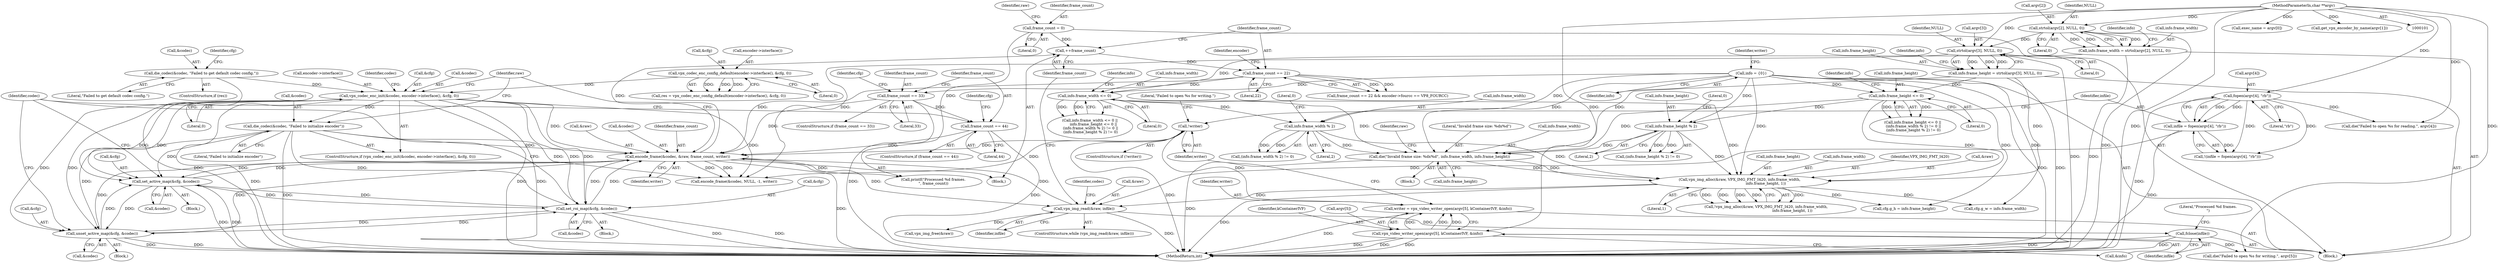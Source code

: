 digraph "1_Android_5a9753fca56f0eeb9f61e342b2fccffc364f9426_7@API" {
"1000440" [label="(Call,fclose(infile))"];
"1000379" [label="(Call,vpx_img_read(&raw, infile))"];
"1000424" [label="(Call,encode_frame(&codec, &raw, frame_count, writer))"];
"1000374" [label="(Call,die_codec(&codec, \"Failed to initialize encoder\"))"];
"1000367" [label="(Call,vpx_codec_enc_init(&codec, encoder->interface(), &cfg, 0))"];
"1000271" [label="(Call,die_codec(&codec, \"Failed to get default codec config.\"))"];
"1000264" [label="(Call,vpx_codec_enc_config_default(encoder->interface(), &cfg, 0))"];
"1000408" [label="(Call,set_active_map(&cfg, &codec))"];
"1000397" [label="(Call,set_roi_map(&cfg, &codec))"];
"1000419" [label="(Call,unset_active_map(&cfg, &codec))"];
"1000404" [label="(Call,frame_count == 33)"];
"1000388" [label="(Call,frame_count == 22)"];
"1000384" [label="(Call,++frame_count)"];
"1000116" [label="(Call,frame_count = 0)"];
"1000415" [label="(Call,frame_count == 44)"];
"1000345" [label="(Call,!writer)"];
"1000335" [label="(Call,writer = vpx_video_writer_open(argv[5], kContainerIVF, &info))"];
"1000337" [label="(Call,vpx_video_writer_open(argv[5], kContainerIVF, &info))"];
"1000103" [label="(MethodParameterIn,char **argv)"];
"1000244" [label="(Call,vpx_img_alloc(&raw, VPX_IMG_FMT_I420, info.frame_width,\n                                             info.frame_height, 1))"];
"1000234" [label="(Call,die(\"Invalid frame size: %dx%d\", info.frame_width, info.frame_height))"];
"1000207" [label="(Call,info.frame_width <= 0)"];
"1000171" [label="(Call,info.frame_width = strtol(argv[2], NULL, 0))"];
"1000175" [label="(Call,strtol(argv[2], NULL, 0))"];
"1000124" [label="(Call,info = {0})"];
"1000220" [label="(Call,info.frame_width % 2)"];
"1000181" [label="(Call,info.frame_height = strtol(argv[3], NULL, 0))"];
"1000185" [label="(Call,strtol(argv[3], NULL, 0))"];
"1000227" [label="(Call,info.frame_height % 2)"];
"1000213" [label="(Call,info.frame_height <= 0)"];
"1000354" [label="(Call,infile = fopen(argv[4], \"rb\"))"];
"1000356" [label="(Call,fopen(argv[4], \"rb\"))"];
"1000396" [label="(Block,)"];
"1000404" [label="(Call,frame_count == 33)"];
"1000381" [label="(Identifier,raw)"];
"1000244" [label="(Call,vpx_img_alloc(&raw, VPX_IMG_FMT_I420, info.frame_width,\n                                             info.frame_height, 1))"];
"1000175" [label="(Call,strtol(argv[2], NULL, 0))"];
"1000354" [label="(Call,infile = fopen(argv[4], \"rb\"))"];
"1000246" [label="(Identifier,raw)"];
"1000228" [label="(Call,info.frame_height)"];
"1000180" [label="(Literal,0)"];
"1000272" [label="(Call,&codec)"];
"1000409" [label="(Call,&cfg)"];
"1000142" [label="(Call,exec_name = argv[0])"];
"1000282" [label="(Call,cfg.g_h = info.frame_height)"];
"1000103" [label="(MethodParameterIn,char **argv)"];
"1000235" [label="(Literal,\"Invalid frame size: %dx%d\")"];
"1000155" [label="(Call,get_vpx_encoder_by_name(argv[1]))"];
"1000251" [label="(Call,info.frame_height)"];
"1000266" [label="(Call,&cfg)"];
"1000422" [label="(Call,&codec)"];
"1000411" [label="(Call,&codec)"];
"1000239" [label="(Call,info.frame_height)"];
"1000370" [label="(Call,encoder->interface())"];
"1000378" [label="(ControlStructure,while (vpx_img_read(&raw, infile)))"];
"1000342" [label="(Call,&info)"];
"1000104" [label="(Block,)"];
"1000189" [label="(Identifier,NULL)"];
"1000427" [label="(Call,&raw)"];
"1000345" [label="(Call,!writer)"];
"1000212" [label="(Call,info.frame_height <= 0 ||\n (info.frame_width % 2) != 0 ||\n (info.frame_height % 2) != 0)"];
"1000236" [label="(Call,info.frame_width)"];
"1000393" [label="(Identifier,encoder)"];
"1000217" [label="(Literal,0)"];
"1000277" [label="(Identifier,cfg)"];
"1000335" [label="(Call,writer = vpx_video_writer_open(argv[5], kContainerIVF, &info))"];
"1000121" [label="(Identifier,raw)"];
"1000181" [label="(Call,info.frame_height = strtol(argv[3], NULL, 0))"];
"1000213" [label="(Call,info.frame_height <= 0)"];
"1000385" [label="(Identifier,frame_count)"];
"1000182" [label="(Call,info.frame_height)"];
"1000194" [label="(Identifier,info)"];
"1000400" [label="(Call,&codec)"];
"1000424" [label="(Call,encode_frame(&codec, &raw, frame_count, writer))"];
"1000226" [label="(Call,(info.frame_height % 2) != 0)"];
"1000344" [label="(ControlStructure,if (!writer))"];
"1000445" [label="(Call,vpx_img_free(&raw))"];
"1000183" [label="(Identifier,info)"];
"1000417" [label="(Literal,44)"];
"1000408" [label="(Call,set_active_map(&cfg, &codec))"];
"1000265" [label="(Call,encoder->interface())"];
"1000118" [label="(Literal,0)"];
"1000405" [label="(Identifier,frame_count)"];
"1000375" [label="(Call,&codec)"];
"1000346" [label="(Identifier,writer)"];
"1000176" [label="(Call,argv[2])"];
"1000233" [label="(Block,)"];
"1000219" [label="(Call,(info.frame_width % 2) != 0)"];
"1000232" [label="(Literal,0)"];
"1000275" [label="(Call,cfg.g_w = info.frame_width)"];
"1000185" [label="(Call,strtol(argv[3], NULL, 0))"];
"1000415" [label="(Call,frame_count == 44)"];
"1000222" [label="(Identifier,info)"];
"1000442" [label="(Call,printf(\"Processed %d frames.\n\", frame_count))"];
"1000274" [label="(Literal,\"Failed to get default codec config.\")"];
"1000366" [label="(ControlStructure,if (vpx_codec_enc_init(&codec, encoder->interface(), &cfg, 0)))"];
"1000376" [label="(Identifier,codec)"];
"1000220" [label="(Call,info.frame_width % 2)"];
"1000431" [label="(Call,encode_frame(&codec, NULL, -1, writer))"];
"1000128" [label="(Identifier,writer)"];
"1000207" [label="(Call,info.frame_width <= 0)"];
"1000341" [label="(Identifier,kContainerIVF)"];
"1000116" [label="(Call,frame_count = 0)"];
"1000214" [label="(Call,info.frame_height)"];
"1000430" [label="(Identifier,writer)"];
"1000269" [label="(ControlStructure,if (res))"];
"1000234" [label="(Call,die(\"Invalid frame size: %dx%d\", info.frame_width, info.frame_height))"];
"1000171" [label="(Call,info.frame_width = strtol(argv[2], NULL, 0))"];
"1000460" [label="(MethodReturn,int)"];
"1000416" [label="(Identifier,frame_count)"];
"1000262" [label="(Call,res = vpx_codec_enc_config_default(encoder->interface(), &cfg, 0))"];
"1000426" [label="(Identifier,codec)"];
"1000337" [label="(Call,vpx_video_writer_open(argv[5], kContainerIVF, &info))"];
"1000336" [label="(Identifier,writer)"];
"1000373" [label="(Literal,0)"];
"1000117" [label="(Identifier,frame_count)"];
"1000268" [label="(Literal,0)"];
"1000353" [label="(Call,!(infile = fopen(argv[4], \"rb\")))"];
"1000443" [label="(Literal,\"Processed %d frames.\n\")"];
"1000387" [label="(Call,frame_count == 22 && encoder->fourcc == VP8_FOURCC)"];
"1000374" [label="(Call,die_codec(&codec, \"Failed to initialize encoder\"))"];
"1000421" [label="(Identifier,cfg)"];
"1000206" [label="(Call,info.frame_width <= 0 ||\n      info.frame_height <= 0 ||\n (info.frame_width % 2) != 0 ||\n (info.frame_height % 2) != 0)"];
"1000254" [label="(Literal,1)"];
"1000397" [label="(Call,set_roi_map(&cfg, &codec))"];
"1000347" [label="(Call,die(\"Failed to open %s for writing.\", argv[5]))"];
"1000383" [label="(Block,)"];
"1000356" [label="(Call,fopen(argv[4], \"rb\"))"];
"1000357" [label="(Call,argv[4])"];
"1000382" [label="(Identifier,infile)"];
"1000211" [label="(Literal,0)"];
"1000425" [label="(Call,&codec)"];
"1000407" [label="(Block,)"];
"1000371" [label="(Call,&cfg)"];
"1000367" [label="(Call,vpx_codec_enc_init(&codec, encoder->interface(), &cfg, 0))"];
"1000414" [label="(ControlStructure,if (frame_count == 44))"];
"1000433" [label="(Identifier,codec)"];
"1000225" [label="(Literal,0)"];
"1000231" [label="(Literal,2)"];
"1000248" [label="(Call,info.frame_width)"];
"1000360" [label="(Literal,\"rb\")"];
"1000390" [label="(Literal,22)"];
"1000403" [label="(ControlStructure,if (frame_count == 33))"];
"1000380" [label="(Call,&raw)"];
"1000338" [label="(Call,argv[5])"];
"1000243" [label="(Call,!vpx_img_alloc(&raw, VPX_IMG_FMT_I420, info.frame_width,\n                                             info.frame_height, 1))"];
"1000361" [label="(Call,die(\"Failed to open %s for reading.\", argv[4]))"];
"1000190" [label="(Literal,0)"];
"1000124" [label="(Call,info = {0})"];
"1000384" [label="(Call,++frame_count)"];
"1000348" [label="(Literal,\"Failed to open %s for writing.\")"];
"1000227" [label="(Call,info.frame_height % 2)"];
"1000186" [label="(Call,argv[3])"];
"1000172" [label="(Call,info.frame_width)"];
"1000440" [label="(Call,fclose(infile))"];
"1000355" [label="(Identifier,infile)"];
"1000377" [label="(Literal,\"Failed to initialize encoder\")"];
"1000406" [label="(Literal,33)"];
"1000221" [label="(Call,info.frame_width)"];
"1000429" [label="(Identifier,frame_count)"];
"1000271" [label="(Call,die_codec(&codec, \"Failed to get default codec config.\"))"];
"1000398" [label="(Call,&cfg)"];
"1000125" [label="(Identifier,info)"];
"1000420" [label="(Call,&cfg)"];
"1000247" [label="(Identifier,VPX_IMG_FMT_I420)"];
"1000419" [label="(Call,unset_active_map(&cfg, &codec))"];
"1000224" [label="(Literal,2)"];
"1000264" [label="(Call,vpx_codec_enc_config_default(encoder->interface(), &cfg, 0))"];
"1000388" [label="(Call,frame_count == 22)"];
"1000410" [label="(Identifier,cfg)"];
"1000389" [label="(Identifier,frame_count)"];
"1000245" [label="(Call,&raw)"];
"1000208" [label="(Call,info.frame_width)"];
"1000179" [label="(Identifier,NULL)"];
"1000379" [label="(Call,vpx_img_read(&raw, infile))"];
"1000418" [label="(Block,)"];
"1000368" [label="(Call,&codec)"];
"1000441" [label="(Identifier,infile)"];
"1000215" [label="(Identifier,info)"];
"1000440" -> "1000104"  [label="AST: "];
"1000440" -> "1000441"  [label="CFG: "];
"1000441" -> "1000440"  [label="AST: "];
"1000443" -> "1000440"  [label="CFG: "];
"1000440" -> "1000460"  [label="DDG: "];
"1000440" -> "1000460"  [label="DDG: "];
"1000379" -> "1000440"  [label="DDG: "];
"1000379" -> "1000378"  [label="AST: "];
"1000379" -> "1000382"  [label="CFG: "];
"1000380" -> "1000379"  [label="AST: "];
"1000382" -> "1000379"  [label="AST: "];
"1000385" -> "1000379"  [label="CFG: "];
"1000433" -> "1000379"  [label="CFG: "];
"1000379" -> "1000460"  [label="DDG: "];
"1000424" -> "1000379"  [label="DDG: "];
"1000244" -> "1000379"  [label="DDG: "];
"1000354" -> "1000379"  [label="DDG: "];
"1000379" -> "1000424"  [label="DDG: "];
"1000379" -> "1000445"  [label="DDG: "];
"1000424" -> "1000383"  [label="AST: "];
"1000424" -> "1000430"  [label="CFG: "];
"1000425" -> "1000424"  [label="AST: "];
"1000427" -> "1000424"  [label="AST: "];
"1000429" -> "1000424"  [label="AST: "];
"1000430" -> "1000424"  [label="AST: "];
"1000381" -> "1000424"  [label="CFG: "];
"1000424" -> "1000460"  [label="DDG: "];
"1000424" -> "1000384"  [label="DDG: "];
"1000424" -> "1000397"  [label="DDG: "];
"1000424" -> "1000408"  [label="DDG: "];
"1000424" -> "1000419"  [label="DDG: "];
"1000374" -> "1000424"  [label="DDG: "];
"1000408" -> "1000424"  [label="DDG: "];
"1000367" -> "1000424"  [label="DDG: "];
"1000419" -> "1000424"  [label="DDG: "];
"1000397" -> "1000424"  [label="DDG: "];
"1000404" -> "1000424"  [label="DDG: "];
"1000388" -> "1000424"  [label="DDG: "];
"1000415" -> "1000424"  [label="DDG: "];
"1000345" -> "1000424"  [label="DDG: "];
"1000424" -> "1000431"  [label="DDG: "];
"1000424" -> "1000431"  [label="DDG: "];
"1000424" -> "1000442"  [label="DDG: "];
"1000374" -> "1000366"  [label="AST: "];
"1000374" -> "1000377"  [label="CFG: "];
"1000375" -> "1000374"  [label="AST: "];
"1000377" -> "1000374"  [label="AST: "];
"1000381" -> "1000374"  [label="CFG: "];
"1000374" -> "1000460"  [label="DDG: "];
"1000367" -> "1000374"  [label="DDG: "];
"1000374" -> "1000397"  [label="DDG: "];
"1000374" -> "1000408"  [label="DDG: "];
"1000374" -> "1000419"  [label="DDG: "];
"1000374" -> "1000431"  [label="DDG: "];
"1000367" -> "1000366"  [label="AST: "];
"1000367" -> "1000373"  [label="CFG: "];
"1000368" -> "1000367"  [label="AST: "];
"1000370" -> "1000367"  [label="AST: "];
"1000371" -> "1000367"  [label="AST: "];
"1000373" -> "1000367"  [label="AST: "];
"1000376" -> "1000367"  [label="CFG: "];
"1000381" -> "1000367"  [label="CFG: "];
"1000367" -> "1000460"  [label="DDG: "];
"1000367" -> "1000460"  [label="DDG: "];
"1000367" -> "1000460"  [label="DDG: "];
"1000271" -> "1000367"  [label="DDG: "];
"1000264" -> "1000367"  [label="DDG: "];
"1000367" -> "1000397"  [label="DDG: "];
"1000367" -> "1000397"  [label="DDG: "];
"1000367" -> "1000408"  [label="DDG: "];
"1000367" -> "1000408"  [label="DDG: "];
"1000367" -> "1000419"  [label="DDG: "];
"1000367" -> "1000419"  [label="DDG: "];
"1000367" -> "1000431"  [label="DDG: "];
"1000271" -> "1000269"  [label="AST: "];
"1000271" -> "1000274"  [label="CFG: "];
"1000272" -> "1000271"  [label="AST: "];
"1000274" -> "1000271"  [label="AST: "];
"1000277" -> "1000271"  [label="CFG: "];
"1000271" -> "1000460"  [label="DDG: "];
"1000264" -> "1000262"  [label="AST: "];
"1000264" -> "1000268"  [label="CFG: "];
"1000265" -> "1000264"  [label="AST: "];
"1000266" -> "1000264"  [label="AST: "];
"1000268" -> "1000264"  [label="AST: "];
"1000262" -> "1000264"  [label="CFG: "];
"1000264" -> "1000262"  [label="DDG: "];
"1000264" -> "1000262"  [label="DDG: "];
"1000264" -> "1000262"  [label="DDG: "];
"1000408" -> "1000407"  [label="AST: "];
"1000408" -> "1000411"  [label="CFG: "];
"1000409" -> "1000408"  [label="AST: "];
"1000411" -> "1000408"  [label="AST: "];
"1000426" -> "1000408"  [label="CFG: "];
"1000408" -> "1000460"  [label="DDG: "];
"1000408" -> "1000460"  [label="DDG: "];
"1000408" -> "1000397"  [label="DDG: "];
"1000397" -> "1000408"  [label="DDG: "];
"1000419" -> "1000408"  [label="DDG: "];
"1000408" -> "1000419"  [label="DDG: "];
"1000397" -> "1000396"  [label="AST: "];
"1000397" -> "1000400"  [label="CFG: "];
"1000398" -> "1000397"  [label="AST: "];
"1000400" -> "1000397"  [label="AST: "];
"1000426" -> "1000397"  [label="CFG: "];
"1000397" -> "1000460"  [label="DDG: "];
"1000397" -> "1000460"  [label="DDG: "];
"1000419" -> "1000397"  [label="DDG: "];
"1000397" -> "1000419"  [label="DDG: "];
"1000419" -> "1000418"  [label="AST: "];
"1000419" -> "1000422"  [label="CFG: "];
"1000420" -> "1000419"  [label="AST: "];
"1000422" -> "1000419"  [label="AST: "];
"1000426" -> "1000419"  [label="CFG: "];
"1000419" -> "1000460"  [label="DDG: "];
"1000419" -> "1000460"  [label="DDG: "];
"1000404" -> "1000403"  [label="AST: "];
"1000404" -> "1000406"  [label="CFG: "];
"1000405" -> "1000404"  [label="AST: "];
"1000406" -> "1000404"  [label="AST: "];
"1000410" -> "1000404"  [label="CFG: "];
"1000416" -> "1000404"  [label="CFG: "];
"1000404" -> "1000460"  [label="DDG: "];
"1000388" -> "1000404"  [label="DDG: "];
"1000404" -> "1000415"  [label="DDG: "];
"1000388" -> "1000387"  [label="AST: "];
"1000388" -> "1000390"  [label="CFG: "];
"1000389" -> "1000388"  [label="AST: "];
"1000390" -> "1000388"  [label="AST: "];
"1000393" -> "1000388"  [label="CFG: "];
"1000387" -> "1000388"  [label="CFG: "];
"1000388" -> "1000387"  [label="DDG: "];
"1000388" -> "1000387"  [label="DDG: "];
"1000384" -> "1000388"  [label="DDG: "];
"1000384" -> "1000383"  [label="AST: "];
"1000384" -> "1000385"  [label="CFG: "];
"1000385" -> "1000384"  [label="AST: "];
"1000389" -> "1000384"  [label="CFG: "];
"1000116" -> "1000384"  [label="DDG: "];
"1000116" -> "1000104"  [label="AST: "];
"1000116" -> "1000118"  [label="CFG: "];
"1000117" -> "1000116"  [label="AST: "];
"1000118" -> "1000116"  [label="AST: "];
"1000121" -> "1000116"  [label="CFG: "];
"1000116" -> "1000442"  [label="DDG: "];
"1000415" -> "1000414"  [label="AST: "];
"1000415" -> "1000417"  [label="CFG: "];
"1000416" -> "1000415"  [label="AST: "];
"1000417" -> "1000415"  [label="AST: "];
"1000421" -> "1000415"  [label="CFG: "];
"1000426" -> "1000415"  [label="CFG: "];
"1000415" -> "1000460"  [label="DDG: "];
"1000345" -> "1000344"  [label="AST: "];
"1000345" -> "1000346"  [label="CFG: "];
"1000346" -> "1000345"  [label="AST: "];
"1000348" -> "1000345"  [label="CFG: "];
"1000355" -> "1000345"  [label="CFG: "];
"1000345" -> "1000460"  [label="DDG: "];
"1000335" -> "1000345"  [label="DDG: "];
"1000345" -> "1000431"  [label="DDG: "];
"1000335" -> "1000104"  [label="AST: "];
"1000335" -> "1000337"  [label="CFG: "];
"1000336" -> "1000335"  [label="AST: "];
"1000337" -> "1000335"  [label="AST: "];
"1000346" -> "1000335"  [label="CFG: "];
"1000335" -> "1000460"  [label="DDG: "];
"1000337" -> "1000335"  [label="DDG: "];
"1000337" -> "1000335"  [label="DDG: "];
"1000337" -> "1000335"  [label="DDG: "];
"1000337" -> "1000342"  [label="CFG: "];
"1000338" -> "1000337"  [label="AST: "];
"1000341" -> "1000337"  [label="AST: "];
"1000342" -> "1000337"  [label="AST: "];
"1000337" -> "1000460"  [label="DDG: "];
"1000337" -> "1000460"  [label="DDG: "];
"1000337" -> "1000460"  [label="DDG: "];
"1000103" -> "1000337"  [label="DDG: "];
"1000337" -> "1000347"  [label="DDG: "];
"1000103" -> "1000101"  [label="AST: "];
"1000103" -> "1000460"  [label="DDG: "];
"1000103" -> "1000142"  [label="DDG: "];
"1000103" -> "1000155"  [label="DDG: "];
"1000103" -> "1000175"  [label="DDG: "];
"1000103" -> "1000185"  [label="DDG: "];
"1000103" -> "1000347"  [label="DDG: "];
"1000103" -> "1000356"  [label="DDG: "];
"1000103" -> "1000361"  [label="DDG: "];
"1000244" -> "1000243"  [label="AST: "];
"1000244" -> "1000254"  [label="CFG: "];
"1000245" -> "1000244"  [label="AST: "];
"1000247" -> "1000244"  [label="AST: "];
"1000248" -> "1000244"  [label="AST: "];
"1000251" -> "1000244"  [label="AST: "];
"1000254" -> "1000244"  [label="AST: "];
"1000243" -> "1000244"  [label="CFG: "];
"1000244" -> "1000460"  [label="DDG: "];
"1000244" -> "1000243"  [label="DDG: "];
"1000244" -> "1000243"  [label="DDG: "];
"1000244" -> "1000243"  [label="DDG: "];
"1000244" -> "1000243"  [label="DDG: "];
"1000244" -> "1000243"  [label="DDG: "];
"1000234" -> "1000244"  [label="DDG: "];
"1000234" -> "1000244"  [label="DDG: "];
"1000207" -> "1000244"  [label="DDG: "];
"1000220" -> "1000244"  [label="DDG: "];
"1000124" -> "1000244"  [label="DDG: "];
"1000181" -> "1000244"  [label="DDG: "];
"1000227" -> "1000244"  [label="DDG: "];
"1000213" -> "1000244"  [label="DDG: "];
"1000244" -> "1000275"  [label="DDG: "];
"1000244" -> "1000282"  [label="DDG: "];
"1000234" -> "1000233"  [label="AST: "];
"1000234" -> "1000239"  [label="CFG: "];
"1000235" -> "1000234"  [label="AST: "];
"1000236" -> "1000234"  [label="AST: "];
"1000239" -> "1000234"  [label="AST: "];
"1000246" -> "1000234"  [label="CFG: "];
"1000234" -> "1000460"  [label="DDG: "];
"1000207" -> "1000234"  [label="DDG: "];
"1000220" -> "1000234"  [label="DDG: "];
"1000124" -> "1000234"  [label="DDG: "];
"1000181" -> "1000234"  [label="DDG: "];
"1000227" -> "1000234"  [label="DDG: "];
"1000213" -> "1000234"  [label="DDG: "];
"1000207" -> "1000206"  [label="AST: "];
"1000207" -> "1000211"  [label="CFG: "];
"1000208" -> "1000207"  [label="AST: "];
"1000211" -> "1000207"  [label="AST: "];
"1000215" -> "1000207"  [label="CFG: "];
"1000206" -> "1000207"  [label="CFG: "];
"1000207" -> "1000206"  [label="DDG: "];
"1000207" -> "1000206"  [label="DDG: "];
"1000171" -> "1000207"  [label="DDG: "];
"1000124" -> "1000207"  [label="DDG: "];
"1000207" -> "1000220"  [label="DDG: "];
"1000171" -> "1000104"  [label="AST: "];
"1000171" -> "1000175"  [label="CFG: "];
"1000172" -> "1000171"  [label="AST: "];
"1000175" -> "1000171"  [label="AST: "];
"1000183" -> "1000171"  [label="CFG: "];
"1000171" -> "1000460"  [label="DDG: "];
"1000175" -> "1000171"  [label="DDG: "];
"1000175" -> "1000171"  [label="DDG: "];
"1000175" -> "1000171"  [label="DDG: "];
"1000175" -> "1000180"  [label="CFG: "];
"1000176" -> "1000175"  [label="AST: "];
"1000179" -> "1000175"  [label="AST: "];
"1000180" -> "1000175"  [label="AST: "];
"1000175" -> "1000460"  [label="DDG: "];
"1000175" -> "1000185"  [label="DDG: "];
"1000124" -> "1000104"  [label="AST: "];
"1000124" -> "1000125"  [label="CFG: "];
"1000125" -> "1000124"  [label="AST: "];
"1000128" -> "1000124"  [label="CFG: "];
"1000124" -> "1000460"  [label="DDG: "];
"1000124" -> "1000213"  [label="DDG: "];
"1000124" -> "1000220"  [label="DDG: "];
"1000124" -> "1000227"  [label="DDG: "];
"1000124" -> "1000275"  [label="DDG: "];
"1000124" -> "1000282"  [label="DDG: "];
"1000220" -> "1000219"  [label="AST: "];
"1000220" -> "1000224"  [label="CFG: "];
"1000221" -> "1000220"  [label="AST: "];
"1000224" -> "1000220"  [label="AST: "];
"1000225" -> "1000220"  [label="CFG: "];
"1000220" -> "1000219"  [label="DDG: "];
"1000220" -> "1000219"  [label="DDG: "];
"1000181" -> "1000104"  [label="AST: "];
"1000181" -> "1000185"  [label="CFG: "];
"1000182" -> "1000181"  [label="AST: "];
"1000185" -> "1000181"  [label="AST: "];
"1000194" -> "1000181"  [label="CFG: "];
"1000181" -> "1000460"  [label="DDG: "];
"1000185" -> "1000181"  [label="DDG: "];
"1000185" -> "1000181"  [label="DDG: "];
"1000185" -> "1000181"  [label="DDG: "];
"1000181" -> "1000213"  [label="DDG: "];
"1000185" -> "1000190"  [label="CFG: "];
"1000186" -> "1000185"  [label="AST: "];
"1000189" -> "1000185"  [label="AST: "];
"1000190" -> "1000185"  [label="AST: "];
"1000185" -> "1000460"  [label="DDG: "];
"1000185" -> "1000431"  [label="DDG: "];
"1000227" -> "1000226"  [label="AST: "];
"1000227" -> "1000231"  [label="CFG: "];
"1000228" -> "1000227"  [label="AST: "];
"1000231" -> "1000227"  [label="AST: "];
"1000232" -> "1000227"  [label="CFG: "];
"1000227" -> "1000226"  [label="DDG: "];
"1000227" -> "1000226"  [label="DDG: "];
"1000213" -> "1000227"  [label="DDG: "];
"1000213" -> "1000212"  [label="AST: "];
"1000213" -> "1000217"  [label="CFG: "];
"1000214" -> "1000213"  [label="AST: "];
"1000217" -> "1000213"  [label="AST: "];
"1000222" -> "1000213"  [label="CFG: "];
"1000212" -> "1000213"  [label="CFG: "];
"1000213" -> "1000212"  [label="DDG: "];
"1000213" -> "1000212"  [label="DDG: "];
"1000354" -> "1000353"  [label="AST: "];
"1000354" -> "1000356"  [label="CFG: "];
"1000355" -> "1000354"  [label="AST: "];
"1000356" -> "1000354"  [label="AST: "];
"1000353" -> "1000354"  [label="CFG: "];
"1000354" -> "1000460"  [label="DDG: "];
"1000354" -> "1000353"  [label="DDG: "];
"1000356" -> "1000354"  [label="DDG: "];
"1000356" -> "1000354"  [label="DDG: "];
"1000356" -> "1000360"  [label="CFG: "];
"1000357" -> "1000356"  [label="AST: "];
"1000360" -> "1000356"  [label="AST: "];
"1000356" -> "1000460"  [label="DDG: "];
"1000356" -> "1000353"  [label="DDG: "];
"1000356" -> "1000353"  [label="DDG: "];
"1000356" -> "1000361"  [label="DDG: "];
}
